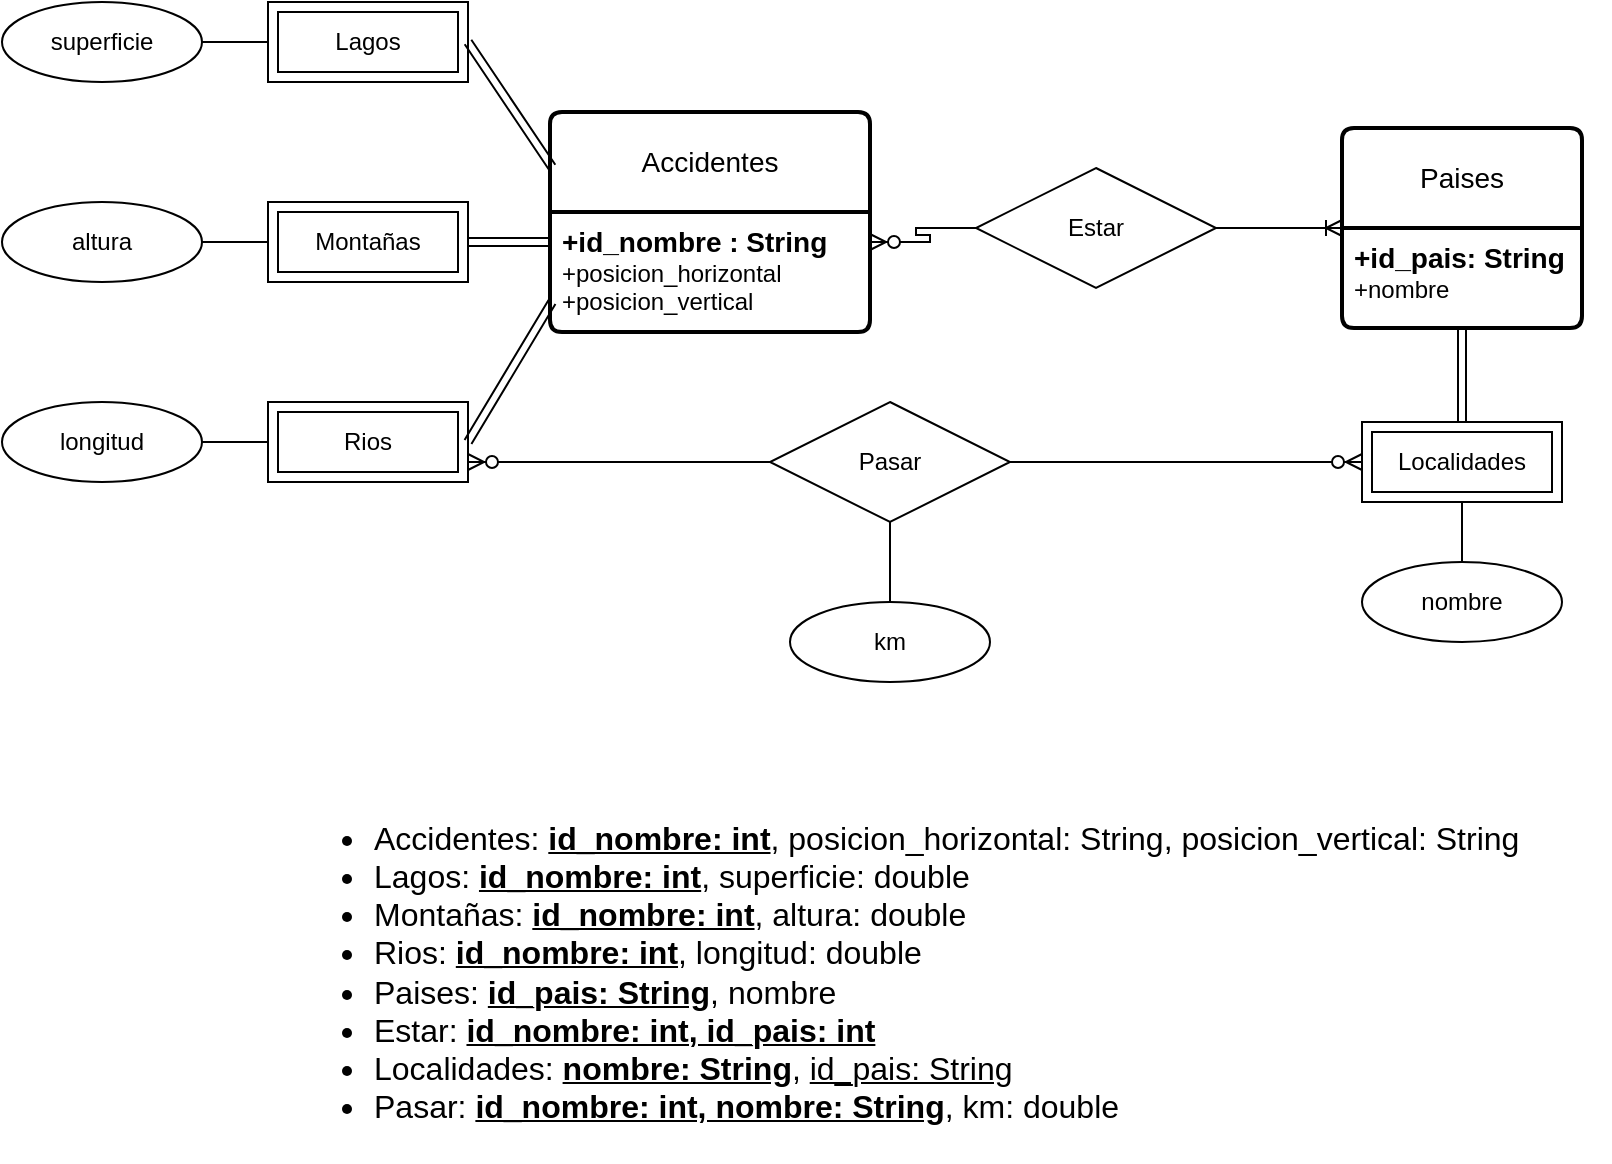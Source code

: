 <mxfile version="22.0.4" type="github">
  <diagram id="R2lEEEUBdFMjLlhIrx00" name="Page-1">
    <mxGraphModel dx="1050" dy="542" grid="1" gridSize="10" guides="1" tooltips="1" connect="1" arrows="1" fold="1" page="1" pageScale="1" pageWidth="850" pageHeight="1100" math="0" shadow="0" extFonts="Permanent Marker^https://fonts.googleapis.com/css?family=Permanent+Marker">
      <root>
        <mxCell id="0" />
        <mxCell id="1" parent="0" />
        <mxCell id="v1-u0_LOw8d0U1T1goXG-1" value="Accidentes" style="swimlane;childLayout=stackLayout;horizontal=1;startSize=50;horizontalStack=0;rounded=1;fontSize=14;fontStyle=0;strokeWidth=2;resizeParent=0;resizeLast=1;shadow=0;dashed=0;align=center;arcSize=4;whiteSpace=wrap;html=1;" parent="1" vertex="1">
          <mxGeometry x="290" y="215" width="160" height="110" as="geometry" />
        </mxCell>
        <mxCell id="v1-u0_LOw8d0U1T1goXG-2" value="&lt;font style=&quot;font-size: 14px;&quot;&gt;&lt;b&gt;+id_nombre : String&lt;br&gt;&lt;/b&gt;&lt;/font&gt;+posicion_horizontal&lt;br&gt;+posicion_vertical" style="align=left;strokeColor=none;fillColor=none;spacingLeft=4;fontSize=12;verticalAlign=top;resizable=0;rotatable=0;part=1;html=1;" parent="v1-u0_LOw8d0U1T1goXG-1" vertex="1">
          <mxGeometry y="50" width="160" height="60" as="geometry" />
        </mxCell>
        <mxCell id="v1-u0_LOw8d0U1T1goXG-3" value="Lagos" style="shape=ext;margin=3;double=1;whiteSpace=wrap;html=1;align=center;" parent="1" vertex="1">
          <mxGeometry x="149" y="160" width="100" height="40" as="geometry" />
        </mxCell>
        <mxCell id="v1-u0_LOw8d0U1T1goXG-4" value="Montañas" style="shape=ext;margin=3;double=1;whiteSpace=wrap;html=1;align=center;" parent="1" vertex="1">
          <mxGeometry x="149" y="260" width="100" height="40" as="geometry" />
        </mxCell>
        <mxCell id="v1-u0_LOw8d0U1T1goXG-5" value="Rios" style="shape=ext;margin=3;double=1;whiteSpace=wrap;html=1;align=center;" parent="1" vertex="1">
          <mxGeometry x="149" y="360" width="100" height="40" as="geometry" />
        </mxCell>
        <mxCell id="v1-u0_LOw8d0U1T1goXG-8" value="superficie" style="ellipse;whiteSpace=wrap;html=1;align=center;" parent="1" vertex="1">
          <mxGeometry x="16" y="160" width="100" height="40" as="geometry" />
        </mxCell>
        <mxCell id="v1-u0_LOw8d0U1T1goXG-9" value="altura" style="ellipse;whiteSpace=wrap;html=1;align=center;" parent="1" vertex="1">
          <mxGeometry x="16" y="260" width="100" height="40" as="geometry" />
        </mxCell>
        <mxCell id="v1-u0_LOw8d0U1T1goXG-10" value="longitud" style="ellipse;whiteSpace=wrap;html=1;align=center;" parent="1" vertex="1">
          <mxGeometry x="16" y="360" width="100" height="40" as="geometry" />
        </mxCell>
        <mxCell id="v1-u0_LOw8d0U1T1goXG-11" value="" style="shape=link;html=1;rounded=0;exitX=1;exitY=0.5;exitDx=0;exitDy=0;entryX=0;entryY=0.25;entryDx=0;entryDy=0;" parent="1" source="v1-u0_LOw8d0U1T1goXG-3" edge="1">
          <mxGeometry width="100" relative="1" as="geometry">
            <mxPoint x="251" y="180" as="sourcePoint" />
            <mxPoint x="291" y="242.5" as="targetPoint" />
          </mxGeometry>
        </mxCell>
        <mxCell id="v1-u0_LOw8d0U1T1goXG-12" value="" style="shape=link;html=1;rounded=0;exitX=1;exitY=0.5;exitDx=0;exitDy=0;entryX=0;entryY=0.25;entryDx=0;entryDy=0;" parent="1" source="v1-u0_LOw8d0U1T1goXG-4" edge="1">
          <mxGeometry width="100" relative="1" as="geometry">
            <mxPoint x="311" y="430" as="sourcePoint" />
            <mxPoint x="291" y="280" as="targetPoint" />
          </mxGeometry>
        </mxCell>
        <mxCell id="v1-u0_LOw8d0U1T1goXG-13" value="" style="shape=link;html=1;rounded=0;exitX=1;exitY=0.5;exitDx=0;exitDy=0;entryX=0;entryY=0.75;entryDx=0;entryDy=0;" parent="1" source="v1-u0_LOw8d0U1T1goXG-5" edge="1">
          <mxGeometry width="100" relative="1" as="geometry">
            <mxPoint x="231" y="290" as="sourcePoint" />
            <mxPoint x="291" y="310" as="targetPoint" />
          </mxGeometry>
        </mxCell>
        <mxCell id="v1-u0_LOw8d0U1T1goXG-15" value="" style="endArrow=none;html=1;rounded=0;exitX=1;exitY=0.5;exitDx=0;exitDy=0;entryX=0;entryY=0.5;entryDx=0;entryDy=0;" parent="1" source="v1-u0_LOw8d0U1T1goXG-8" target="v1-u0_LOw8d0U1T1goXG-3" edge="1">
          <mxGeometry relative="1" as="geometry">
            <mxPoint x="-161" y="340" as="sourcePoint" />
            <mxPoint x="-1" y="340" as="targetPoint" />
          </mxGeometry>
        </mxCell>
        <mxCell id="v1-u0_LOw8d0U1T1goXG-16" value="" style="endArrow=none;html=1;rounded=0;entryX=0;entryY=0.5;entryDx=0;entryDy=0;exitX=1;exitY=0.5;exitDx=0;exitDy=0;" parent="1" source="v1-u0_LOw8d0U1T1goXG-9" target="v1-u0_LOw8d0U1T1goXG-4" edge="1">
          <mxGeometry relative="1" as="geometry">
            <mxPoint x="89" y="280" as="sourcePoint" />
            <mxPoint x="149" y="279.5" as="targetPoint" />
          </mxGeometry>
        </mxCell>
        <mxCell id="v1-u0_LOw8d0U1T1goXG-17" value="" style="endArrow=none;html=1;rounded=0;exitX=1;exitY=0.5;exitDx=0;exitDy=0;entryX=0;entryY=0.5;entryDx=0;entryDy=0;" parent="1" source="v1-u0_LOw8d0U1T1goXG-10" target="v1-u0_LOw8d0U1T1goXG-5" edge="1">
          <mxGeometry relative="1" as="geometry">
            <mxPoint x="109" y="200" as="sourcePoint" />
            <mxPoint x="169" y="200" as="targetPoint" />
          </mxGeometry>
        </mxCell>
        <mxCell id="v1-u0_LOw8d0U1T1goXG-18" value="Estar" style="shape=rhombus;perimeter=rhombusPerimeter;whiteSpace=wrap;html=1;align=center;" parent="1" vertex="1">
          <mxGeometry x="503" y="243" width="120" height="60" as="geometry" />
        </mxCell>
        <mxCell id="v1-u0_LOw8d0U1T1goXG-19" value="Paises" style="swimlane;childLayout=stackLayout;horizontal=1;startSize=50;horizontalStack=0;rounded=1;fontSize=14;fontStyle=0;strokeWidth=2;resizeParent=0;resizeLast=1;shadow=0;dashed=0;align=center;arcSize=4;whiteSpace=wrap;html=1;" parent="1" vertex="1">
          <mxGeometry x="686" y="223" width="120" height="100" as="geometry" />
        </mxCell>
        <mxCell id="v1-u0_LOw8d0U1T1goXG-20" value="&lt;font style=&quot;font-size: 14px;&quot;&gt;&lt;b&gt;+id_pais: String&lt;br&gt;&lt;/b&gt;&lt;/font&gt;+nombre" style="align=left;strokeColor=none;fillColor=none;spacingLeft=4;fontSize=12;verticalAlign=top;resizable=0;rotatable=0;part=1;html=1;" parent="v1-u0_LOw8d0U1T1goXG-19" vertex="1">
          <mxGeometry y="50" width="120" height="50" as="geometry" />
        </mxCell>
        <mxCell id="v1-u0_LOw8d0U1T1goXG-21" value="" style="edgeStyle=entityRelationEdgeStyle;fontSize=12;html=1;endArrow=ERzeroToMany;endFill=1;rounded=0;exitX=0;exitY=0.5;exitDx=0;exitDy=0;entryX=1;entryY=0.25;entryDx=0;entryDy=0;" parent="1" source="v1-u0_LOw8d0U1T1goXG-18" target="v1-u0_LOw8d0U1T1goXG-2" edge="1">
          <mxGeometry width="100" height="100" relative="1" as="geometry">
            <mxPoint x="540" y="180" as="sourcePoint" />
            <mxPoint x="450" y="273" as="targetPoint" />
          </mxGeometry>
        </mxCell>
        <mxCell id="v1-u0_LOw8d0U1T1goXG-22" value="" style="edgeStyle=entityRelationEdgeStyle;fontSize=12;html=1;endArrow=ERoneToMany;rounded=0;entryX=0;entryY=0;entryDx=0;entryDy=0;exitX=1;exitY=0.5;exitDx=0;exitDy=0;" parent="1" source="v1-u0_LOw8d0U1T1goXG-18" target="v1-u0_LOw8d0U1T1goXG-20" edge="1">
          <mxGeometry width="100" height="100" relative="1" as="geometry">
            <mxPoint x="676" y="310" as="sourcePoint" />
            <mxPoint x="623" y="310.22" as="targetPoint" />
          </mxGeometry>
        </mxCell>
        <mxCell id="v1-u0_LOw8d0U1T1goXG-23" value="Localidades" style="shape=ext;margin=3;double=1;whiteSpace=wrap;html=1;align=center;" parent="1" vertex="1">
          <mxGeometry x="696" y="370" width="100" height="40" as="geometry" />
        </mxCell>
        <mxCell id="v1-u0_LOw8d0U1T1goXG-24" value="" style="shape=link;html=1;rounded=0;exitX=0.5;exitY=0;exitDx=0;exitDy=0;entryX=0.5;entryY=1;entryDx=0;entryDy=0;" parent="1" source="v1-u0_LOw8d0U1T1goXG-23" target="v1-u0_LOw8d0U1T1goXG-20" edge="1">
          <mxGeometry width="100" relative="1" as="geometry">
            <mxPoint x="243" y="290" as="sourcePoint" />
            <mxPoint x="285" y="290" as="targetPoint" />
          </mxGeometry>
        </mxCell>
        <mxCell id="v1-u0_LOw8d0U1T1goXG-25" value="nombre" style="ellipse;whiteSpace=wrap;html=1;align=center;" parent="1" vertex="1">
          <mxGeometry x="696" y="440" width="100" height="40" as="geometry" />
        </mxCell>
        <mxCell id="v1-u0_LOw8d0U1T1goXG-26" value="" style="endArrow=none;html=1;rounded=0;entryX=0.5;entryY=1;entryDx=0;entryDy=0;exitX=0.5;exitY=0;exitDx=0;exitDy=0;" parent="1" source="v1-u0_LOw8d0U1T1goXG-25" target="v1-u0_LOw8d0U1T1goXG-23" edge="1">
          <mxGeometry relative="1" as="geometry">
            <mxPoint x="110" y="290" as="sourcePoint" />
            <mxPoint x="143" y="290" as="targetPoint" />
          </mxGeometry>
        </mxCell>
        <mxCell id="v1-u0_LOw8d0U1T1goXG-27" value="Pasar" style="shape=rhombus;perimeter=rhombusPerimeter;whiteSpace=wrap;html=1;align=center;" parent="1" vertex="1">
          <mxGeometry x="400" y="360" width="120" height="60" as="geometry" />
        </mxCell>
        <mxCell id="v1-u0_LOw8d0U1T1goXG-28" value="" style="edgeStyle=entityRelationEdgeStyle;fontSize=12;html=1;endArrow=ERzeroToMany;endFill=1;rounded=0;entryX=0;entryY=0.5;entryDx=0;entryDy=0;exitX=1;exitY=0.5;exitDx=0;exitDy=0;" parent="1" source="v1-u0_LOw8d0U1T1goXG-27" target="v1-u0_LOw8d0U1T1goXG-23" edge="1">
          <mxGeometry width="100" height="100" relative="1" as="geometry">
            <mxPoint x="530" y="410" as="sourcePoint" />
            <mxPoint x="681" y="410" as="targetPoint" />
          </mxGeometry>
        </mxCell>
        <mxCell id="v1-u0_LOw8d0U1T1goXG-30" value="" style="edgeStyle=entityRelationEdgeStyle;fontSize=12;html=1;endArrow=ERzeroToMany;endFill=1;rounded=0;entryX=1;entryY=0.75;entryDx=0;entryDy=0;exitX=0;exitY=0.5;exitDx=0;exitDy=0;" parent="1" source="v1-u0_LOw8d0U1T1goXG-27" target="v1-u0_LOw8d0U1T1goXG-5" edge="1">
          <mxGeometry width="100" height="100" relative="1" as="geometry">
            <mxPoint x="466" y="470" as="sourcePoint" />
            <mxPoint x="290" y="470" as="targetPoint" />
          </mxGeometry>
        </mxCell>
        <mxCell id="v1-u0_LOw8d0U1T1goXG-31" value="km" style="ellipse;whiteSpace=wrap;html=1;align=center;" parent="1" vertex="1">
          <mxGeometry x="410" y="460" width="100" height="40" as="geometry" />
        </mxCell>
        <mxCell id="v1-u0_LOw8d0U1T1goXG-32" value="" style="endArrow=none;html=1;rounded=0;entryX=0.5;entryY=1;entryDx=0;entryDy=0;exitX=0.5;exitY=0;exitDx=0;exitDy=0;" parent="1" source="v1-u0_LOw8d0U1T1goXG-31" target="v1-u0_LOw8d0U1T1goXG-27" edge="1">
          <mxGeometry relative="1" as="geometry">
            <mxPoint x="756" y="450" as="sourcePoint" />
            <mxPoint x="756" y="420" as="targetPoint" />
          </mxGeometry>
        </mxCell>
        <mxCell id="irq9IvZbZGLmAHvIB_We-1" value="&lt;ul style=&quot;font-size: 16px;&quot;&gt;&lt;li&gt;Accidentes: &lt;u style=&quot;font-weight: bold;&quot;&gt;id_nombre: int&lt;/u&gt;, posicion_horizontal: String, posicion_vertical: String&lt;/li&gt;&lt;li&gt;Lagos: &lt;u style=&quot;font-weight: bold;&quot;&gt;id_nombre: int&lt;/u&gt;, superficie: double&lt;/li&gt;&lt;li style=&quot;border-color: var(--border-color);&quot;&gt;Montañas:&amp;nbsp;&lt;u style=&quot;border-color: var(--border-color); font-weight: bold;&quot;&gt;id_nombre: int&lt;/u&gt;, altura: double&lt;/li&gt;&lt;li style=&quot;border-color: var(--border-color);&quot;&gt;Rios:&amp;nbsp;&lt;u style=&quot;border-color: var(--border-color); font-weight: bold;&quot;&gt;id_nombre: int&lt;/u&gt;, longitud: double&lt;/li&gt;&lt;li style=&quot;border-color: var(--border-color);&quot;&gt;Paises: &lt;u style=&quot;font-weight: bold;&quot;&gt;id_pais: String&lt;/u&gt;, nombre&lt;/li&gt;&lt;li style=&quot;border-color: var(--border-color);&quot;&gt;Estar: &lt;b&gt;&lt;u&gt;id_nombre: int, id_pais: int&lt;/u&gt;&lt;/b&gt;&lt;/li&gt;&lt;li style=&quot;border-color: var(--border-color);&quot;&gt;Localidades: &lt;u style=&quot;font-weight: bold;&quot;&gt;nombre: String&lt;/u&gt;, &lt;u&gt;id_pais: String&lt;/u&gt;&lt;/li&gt;&lt;li style=&quot;border-color: var(--border-color);&quot;&gt;Pasar:&amp;nbsp;&lt;span style=&quot;border-color: var(--border-color);&quot;&gt;&lt;u style=&quot;font-weight: bold; border-color: var(--border-color);&quot;&gt;id_nombre: int, nombre: String&lt;/u&gt;&lt;span style=&quot;border-color: var(--border-color);&quot;&gt;, km: double&lt;/span&gt;&lt;/span&gt;&lt;/li&gt;&lt;/ul&gt;" style="text;strokeColor=none;fillColor=none;html=1;whiteSpace=wrap;verticalAlign=middle;overflow=hidden;" vertex="1" parent="1">
          <mxGeometry x="160" y="550" width="660" height="190" as="geometry" />
        </mxCell>
      </root>
    </mxGraphModel>
  </diagram>
</mxfile>

